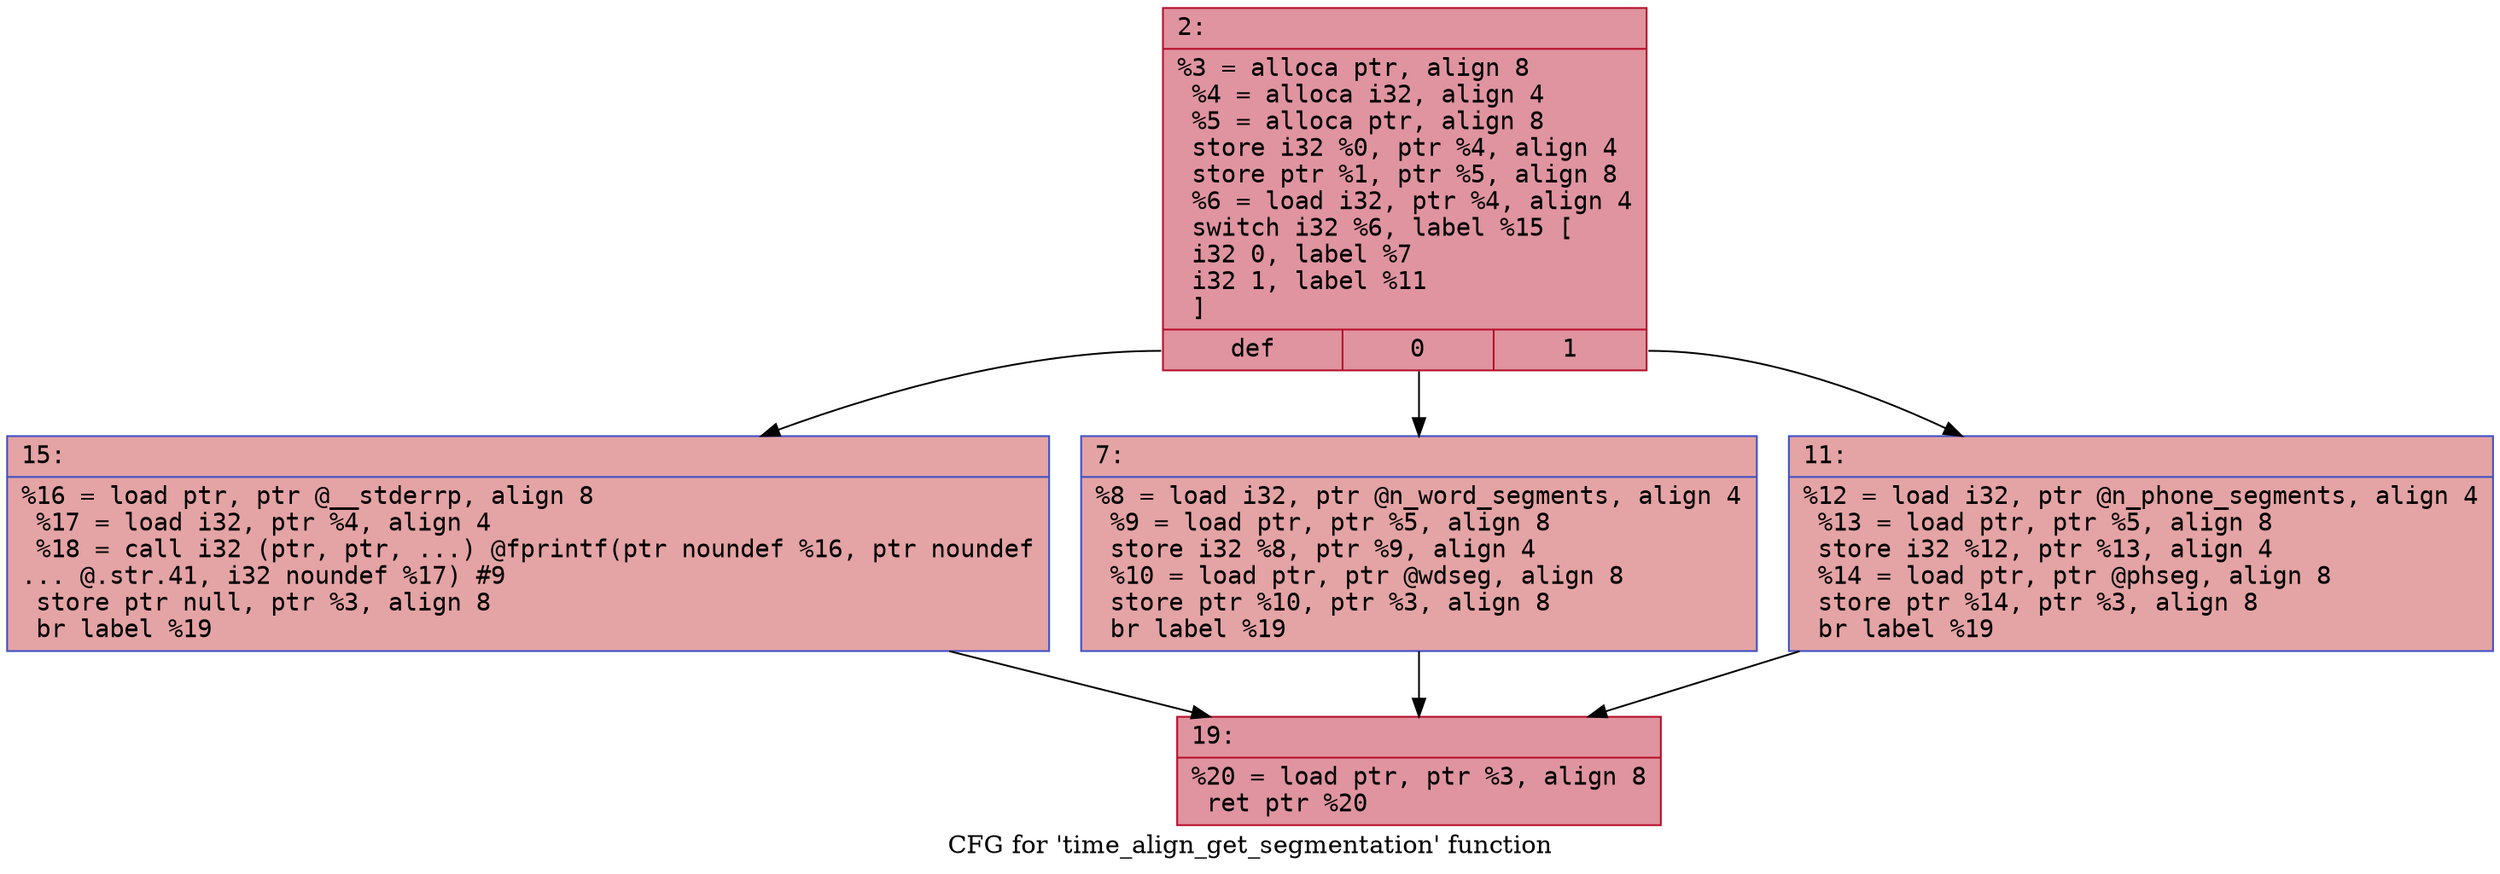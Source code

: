 digraph "CFG for 'time_align_get_segmentation' function" {
	label="CFG for 'time_align_get_segmentation' function";

	Node0x600000d3a3f0 [shape=record,color="#b70d28ff", style=filled, fillcolor="#b70d2870" fontname="Courier",label="{2:\l|  %3 = alloca ptr, align 8\l  %4 = alloca i32, align 4\l  %5 = alloca ptr, align 8\l  store i32 %0, ptr %4, align 4\l  store ptr %1, ptr %5, align 8\l  %6 = load i32, ptr %4, align 4\l  switch i32 %6, label %15 [\l    i32 0, label %7\l    i32 1, label %11\l  ]\l|{<s0>def|<s1>0|<s2>1}}"];
	Node0x600000d3a3f0:s0 -> Node0x600000d3a4e0[tooltip="2 -> 15\nProbability 33.33%" ];
	Node0x600000d3a3f0:s1 -> Node0x600000d3a440[tooltip="2 -> 7\nProbability 33.33%" ];
	Node0x600000d3a3f0:s2 -> Node0x600000d3a490[tooltip="2 -> 11\nProbability 33.33%" ];
	Node0x600000d3a440 [shape=record,color="#3d50c3ff", style=filled, fillcolor="#c32e3170" fontname="Courier",label="{7:\l|  %8 = load i32, ptr @n_word_segments, align 4\l  %9 = load ptr, ptr %5, align 8\l  store i32 %8, ptr %9, align 4\l  %10 = load ptr, ptr @wdseg, align 8\l  store ptr %10, ptr %3, align 8\l  br label %19\l}"];
	Node0x600000d3a440 -> Node0x600000d3a530[tooltip="7 -> 19\nProbability 100.00%" ];
	Node0x600000d3a490 [shape=record,color="#3d50c3ff", style=filled, fillcolor="#c32e3170" fontname="Courier",label="{11:\l|  %12 = load i32, ptr @n_phone_segments, align 4\l  %13 = load ptr, ptr %5, align 8\l  store i32 %12, ptr %13, align 4\l  %14 = load ptr, ptr @phseg, align 8\l  store ptr %14, ptr %3, align 8\l  br label %19\l}"];
	Node0x600000d3a490 -> Node0x600000d3a530[tooltip="11 -> 19\nProbability 100.00%" ];
	Node0x600000d3a4e0 [shape=record,color="#3d50c3ff", style=filled, fillcolor="#c32e3170" fontname="Courier",label="{15:\l|  %16 = load ptr, ptr @__stderrp, align 8\l  %17 = load i32, ptr %4, align 4\l  %18 = call i32 (ptr, ptr, ...) @fprintf(ptr noundef %16, ptr noundef\l... @.str.41, i32 noundef %17) #9\l  store ptr null, ptr %3, align 8\l  br label %19\l}"];
	Node0x600000d3a4e0 -> Node0x600000d3a530[tooltip="15 -> 19\nProbability 100.00%" ];
	Node0x600000d3a530 [shape=record,color="#b70d28ff", style=filled, fillcolor="#b70d2870" fontname="Courier",label="{19:\l|  %20 = load ptr, ptr %3, align 8\l  ret ptr %20\l}"];
}
